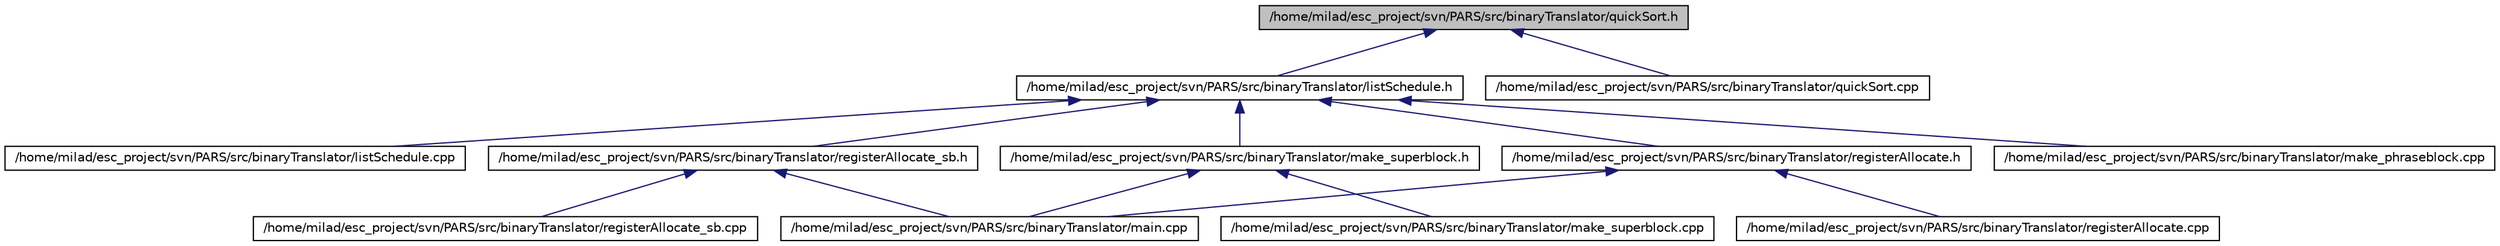 digraph G
{
  edge [fontname="Helvetica",fontsize="10",labelfontname="Helvetica",labelfontsize="10"];
  node [fontname="Helvetica",fontsize="10",shape=record];
  Node1 [label="/home/milad/esc_project/svn/PARS/src/binaryTranslator/quickSort.h",height=0.2,width=0.4,color="black", fillcolor="grey75", style="filled" fontcolor="black"];
  Node1 -> Node2 [dir=back,color="midnightblue",fontsize="10",style="solid",fontname="Helvetica"];
  Node2 [label="/home/milad/esc_project/svn/PARS/src/binaryTranslator/listSchedule.h",height=0.2,width=0.4,color="black", fillcolor="white", style="filled",URL="$listSchedule_8h.html"];
  Node2 -> Node3 [dir=back,color="midnightblue",fontsize="10",style="solid",fontname="Helvetica"];
  Node3 [label="/home/milad/esc_project/svn/PARS/src/binaryTranslator/listSchedule.cpp",height=0.2,width=0.4,color="black", fillcolor="white", style="filled",URL="$listSchedule_8cpp.html"];
  Node2 -> Node4 [dir=back,color="midnightblue",fontsize="10",style="solid",fontname="Helvetica"];
  Node4 [label="/home/milad/esc_project/svn/PARS/src/binaryTranslator/registerAllocate.h",height=0.2,width=0.4,color="black", fillcolor="white", style="filled",URL="$registerAllocate_8h.html"];
  Node4 -> Node5 [dir=back,color="midnightblue",fontsize="10",style="solid",fontname="Helvetica"];
  Node5 [label="/home/milad/esc_project/svn/PARS/src/binaryTranslator/main.cpp",height=0.2,width=0.4,color="black", fillcolor="white", style="filled",URL="$main_8cpp.html"];
  Node4 -> Node6 [dir=back,color="midnightblue",fontsize="10",style="solid",fontname="Helvetica"];
  Node6 [label="/home/milad/esc_project/svn/PARS/src/binaryTranslator/registerAllocate.cpp",height=0.2,width=0.4,color="black", fillcolor="white", style="filled",URL="$registerAllocate_8cpp.html"];
  Node2 -> Node7 [dir=back,color="midnightblue",fontsize="10",style="solid",fontname="Helvetica"];
  Node7 [label="/home/milad/esc_project/svn/PARS/src/binaryTranslator/registerAllocate_sb.h",height=0.2,width=0.4,color="black", fillcolor="white", style="filled",URL="$registerAllocate__sb_8h.html"];
  Node7 -> Node5 [dir=back,color="midnightblue",fontsize="10",style="solid",fontname="Helvetica"];
  Node7 -> Node8 [dir=back,color="midnightblue",fontsize="10",style="solid",fontname="Helvetica"];
  Node8 [label="/home/milad/esc_project/svn/PARS/src/binaryTranslator/registerAllocate_sb.cpp",height=0.2,width=0.4,color="black", fillcolor="white", style="filled",URL="$registerAllocate__sb_8cpp.html"];
  Node2 -> Node9 [dir=back,color="midnightblue",fontsize="10",style="solid",fontname="Helvetica"];
  Node9 [label="/home/milad/esc_project/svn/PARS/src/binaryTranslator/make_superblock.h",height=0.2,width=0.4,color="black", fillcolor="white", style="filled",URL="$make__superblock_8h.html"];
  Node9 -> Node5 [dir=back,color="midnightblue",fontsize="10",style="solid",fontname="Helvetica"];
  Node9 -> Node10 [dir=back,color="midnightblue",fontsize="10",style="solid",fontname="Helvetica"];
  Node10 [label="/home/milad/esc_project/svn/PARS/src/binaryTranslator/make_superblock.cpp",height=0.2,width=0.4,color="black", fillcolor="white", style="filled",URL="$make__superblock_8cpp.html"];
  Node2 -> Node11 [dir=back,color="midnightblue",fontsize="10",style="solid",fontname="Helvetica"];
  Node11 [label="/home/milad/esc_project/svn/PARS/src/binaryTranslator/make_phraseblock.cpp",height=0.2,width=0.4,color="black", fillcolor="white", style="filled",URL="$make__phraseblock_8cpp.html"];
  Node1 -> Node12 [dir=back,color="midnightblue",fontsize="10",style="solid",fontname="Helvetica"];
  Node12 [label="/home/milad/esc_project/svn/PARS/src/binaryTranslator/quickSort.cpp",height=0.2,width=0.4,color="black", fillcolor="white", style="filled",URL="$binaryTranslator_2quickSort_8cpp.html"];
}

